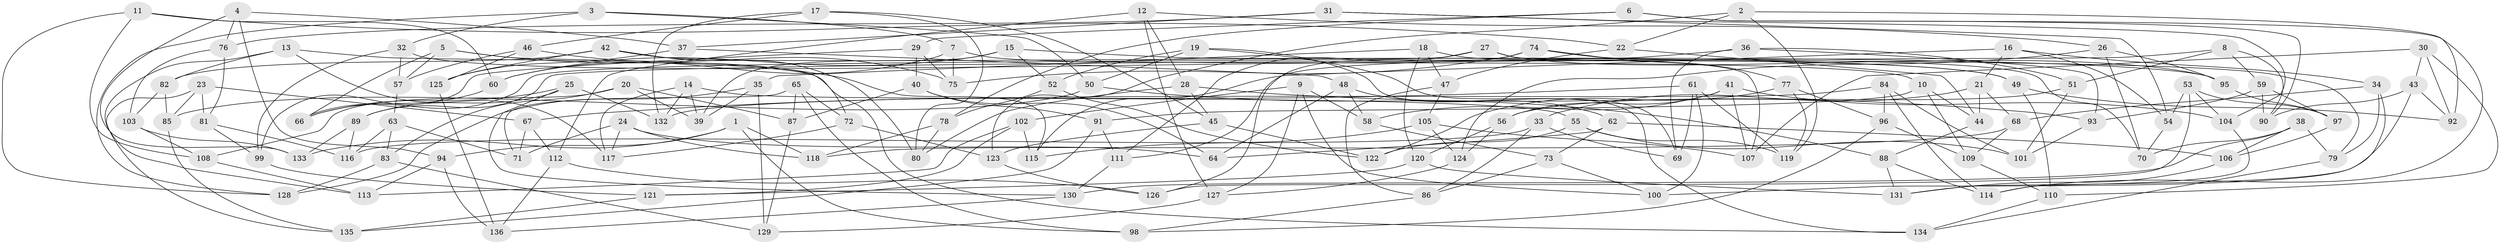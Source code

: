 // Generated by graph-tools (version 1.1) at 2025/38/03/09/25 02:38:03]
// undirected, 136 vertices, 272 edges
graph export_dot {
graph [start="1"]
  node [color=gray90,style=filled];
  1;
  2;
  3;
  4;
  5;
  6;
  7;
  8;
  9;
  10;
  11;
  12;
  13;
  14;
  15;
  16;
  17;
  18;
  19;
  20;
  21;
  22;
  23;
  24;
  25;
  26;
  27;
  28;
  29;
  30;
  31;
  32;
  33;
  34;
  35;
  36;
  37;
  38;
  39;
  40;
  41;
  42;
  43;
  44;
  45;
  46;
  47;
  48;
  49;
  50;
  51;
  52;
  53;
  54;
  55;
  56;
  57;
  58;
  59;
  60;
  61;
  62;
  63;
  64;
  65;
  66;
  67;
  68;
  69;
  70;
  71;
  72;
  73;
  74;
  75;
  76;
  77;
  78;
  79;
  80;
  81;
  82;
  83;
  84;
  85;
  86;
  87;
  88;
  89;
  90;
  91;
  92;
  93;
  94;
  95;
  96;
  97;
  98;
  99;
  100;
  101;
  102;
  103;
  104;
  105;
  106;
  107;
  108;
  109;
  110;
  111;
  112;
  113;
  114;
  115;
  116;
  117;
  118;
  119;
  120;
  121;
  122;
  123;
  124;
  125;
  126;
  127;
  128;
  129;
  130;
  131;
  132;
  133;
  134;
  135;
  136;
  1 -- 98;
  1 -- 118;
  1 -- 94;
  1 -- 133;
  2 -- 22;
  2 -- 119;
  2 -- 123;
  2 -- 92;
  3 -- 50;
  3 -- 128;
  3 -- 32;
  3 -- 7;
  4 -- 133;
  4 -- 37;
  4 -- 94;
  4 -- 76;
  5 -- 115;
  5 -- 57;
  5 -- 66;
  5 -- 72;
  6 -- 90;
  6 -- 29;
  6 -- 78;
  6 -- 114;
  7 -- 10;
  7 -- 60;
  7 -- 75;
  8 -- 90;
  8 -- 51;
  8 -- 59;
  8 -- 89;
  9 -- 127;
  9 -- 102;
  9 -- 58;
  9 -- 100;
  10 -- 44;
  10 -- 91;
  10 -- 109;
  11 -- 22;
  11 -- 108;
  11 -- 60;
  11 -- 128;
  12 -- 26;
  12 -- 112;
  12 -- 127;
  12 -- 28;
  13 -- 82;
  13 -- 117;
  13 -- 134;
  13 -- 113;
  14 -- 117;
  14 -- 132;
  14 -- 39;
  14 -- 55;
  15 -- 39;
  15 -- 60;
  15 -- 95;
  15 -- 52;
  16 -- 115;
  16 -- 54;
  16 -- 21;
  16 -- 34;
  17 -- 132;
  17 -- 80;
  17 -- 45;
  17 -- 46;
  18 -- 70;
  18 -- 47;
  18 -- 35;
  18 -- 120;
  19 -- 69;
  19 -- 52;
  19 -- 50;
  19 -- 134;
  20 -- 83;
  20 -- 108;
  20 -- 87;
  20 -- 39;
  21 -- 33;
  21 -- 44;
  21 -- 68;
  22 -- 47;
  22 -- 44;
  23 -- 135;
  23 -- 81;
  23 -- 67;
  23 -- 85;
  24 -- 117;
  24 -- 64;
  24 -- 71;
  24 -- 118;
  25 -- 132;
  25 -- 89;
  25 -- 130;
  25 -- 66;
  26 -- 70;
  26 -- 124;
  26 -- 95;
  27 -- 95;
  27 -- 66;
  27 -- 111;
  27 -- 107;
  28 -- 80;
  28 -- 93;
  28 -- 45;
  29 -- 75;
  29 -- 99;
  29 -- 40;
  30 -- 92;
  30 -- 110;
  30 -- 43;
  30 -- 107;
  31 -- 54;
  31 -- 104;
  31 -- 37;
  31 -- 76;
  32 -- 49;
  32 -- 99;
  32 -- 57;
  33 -- 86;
  33 -- 69;
  33 -- 116;
  34 -- 68;
  34 -- 131;
  34 -- 79;
  35 -- 128;
  35 -- 129;
  35 -- 39;
  36 -- 93;
  36 -- 111;
  36 -- 51;
  36 -- 69;
  37 -- 125;
  37 -- 48;
  38 -- 106;
  38 -- 79;
  38 -- 130;
  38 -- 70;
  40 -- 64;
  40 -- 87;
  40 -- 91;
  41 -- 107;
  41 -- 58;
  41 -- 104;
  41 -- 56;
  42 -- 49;
  42 -- 82;
  42 -- 125;
  42 -- 80;
  43 -- 100;
  43 -- 90;
  43 -- 92;
  44 -- 88;
  45 -- 122;
  45 -- 123;
  46 -- 57;
  46 -- 125;
  46 -- 75;
  47 -- 105;
  47 -- 86;
  48 -- 64;
  48 -- 62;
  48 -- 58;
  49 -- 92;
  49 -- 110;
  50 -- 85;
  50 -- 88;
  51 -- 56;
  51 -- 101;
  52 -- 78;
  52 -- 122;
  53 -- 126;
  53 -- 97;
  53 -- 54;
  53 -- 104;
  54 -- 70;
  55 -- 101;
  55 -- 122;
  55 -- 119;
  56 -- 120;
  56 -- 124;
  57 -- 63;
  58 -- 73;
  59 -- 90;
  59 -- 97;
  59 -- 93;
  60 -- 66;
  61 -- 119;
  61 -- 100;
  61 -- 67;
  61 -- 69;
  62 -- 64;
  62 -- 106;
  62 -- 73;
  63 -- 71;
  63 -- 83;
  63 -- 116;
  65 -- 98;
  65 -- 71;
  65 -- 87;
  65 -- 72;
  67 -- 112;
  67 -- 71;
  68 -- 118;
  68 -- 109;
  72 -- 117;
  72 -- 123;
  73 -- 100;
  73 -- 86;
  74 -- 79;
  74 -- 75;
  74 -- 126;
  74 -- 77;
  76 -- 103;
  76 -- 81;
  77 -- 119;
  77 -- 96;
  77 -- 122;
  78 -- 118;
  78 -- 80;
  79 -- 134;
  81 -- 99;
  81 -- 116;
  82 -- 103;
  82 -- 85;
  83 -- 129;
  83 -- 128;
  84 -- 101;
  84 -- 96;
  84 -- 132;
  84 -- 114;
  85 -- 135;
  86 -- 98;
  87 -- 129;
  88 -- 114;
  88 -- 131;
  89 -- 133;
  89 -- 116;
  91 -- 111;
  91 -- 135;
  93 -- 101;
  94 -- 113;
  94 -- 136;
  95 -- 97;
  96 -- 109;
  96 -- 98;
  97 -- 106;
  99 -- 121;
  102 -- 115;
  102 -- 121;
  102 -- 113;
  103 -- 133;
  103 -- 108;
  104 -- 114;
  105 -- 124;
  105 -- 107;
  105 -- 115;
  106 -- 131;
  108 -- 113;
  109 -- 110;
  110 -- 134;
  111 -- 130;
  112 -- 136;
  112 -- 126;
  120 -- 131;
  120 -- 121;
  121 -- 135;
  123 -- 126;
  124 -- 127;
  125 -- 136;
  127 -- 129;
  130 -- 136;
}
